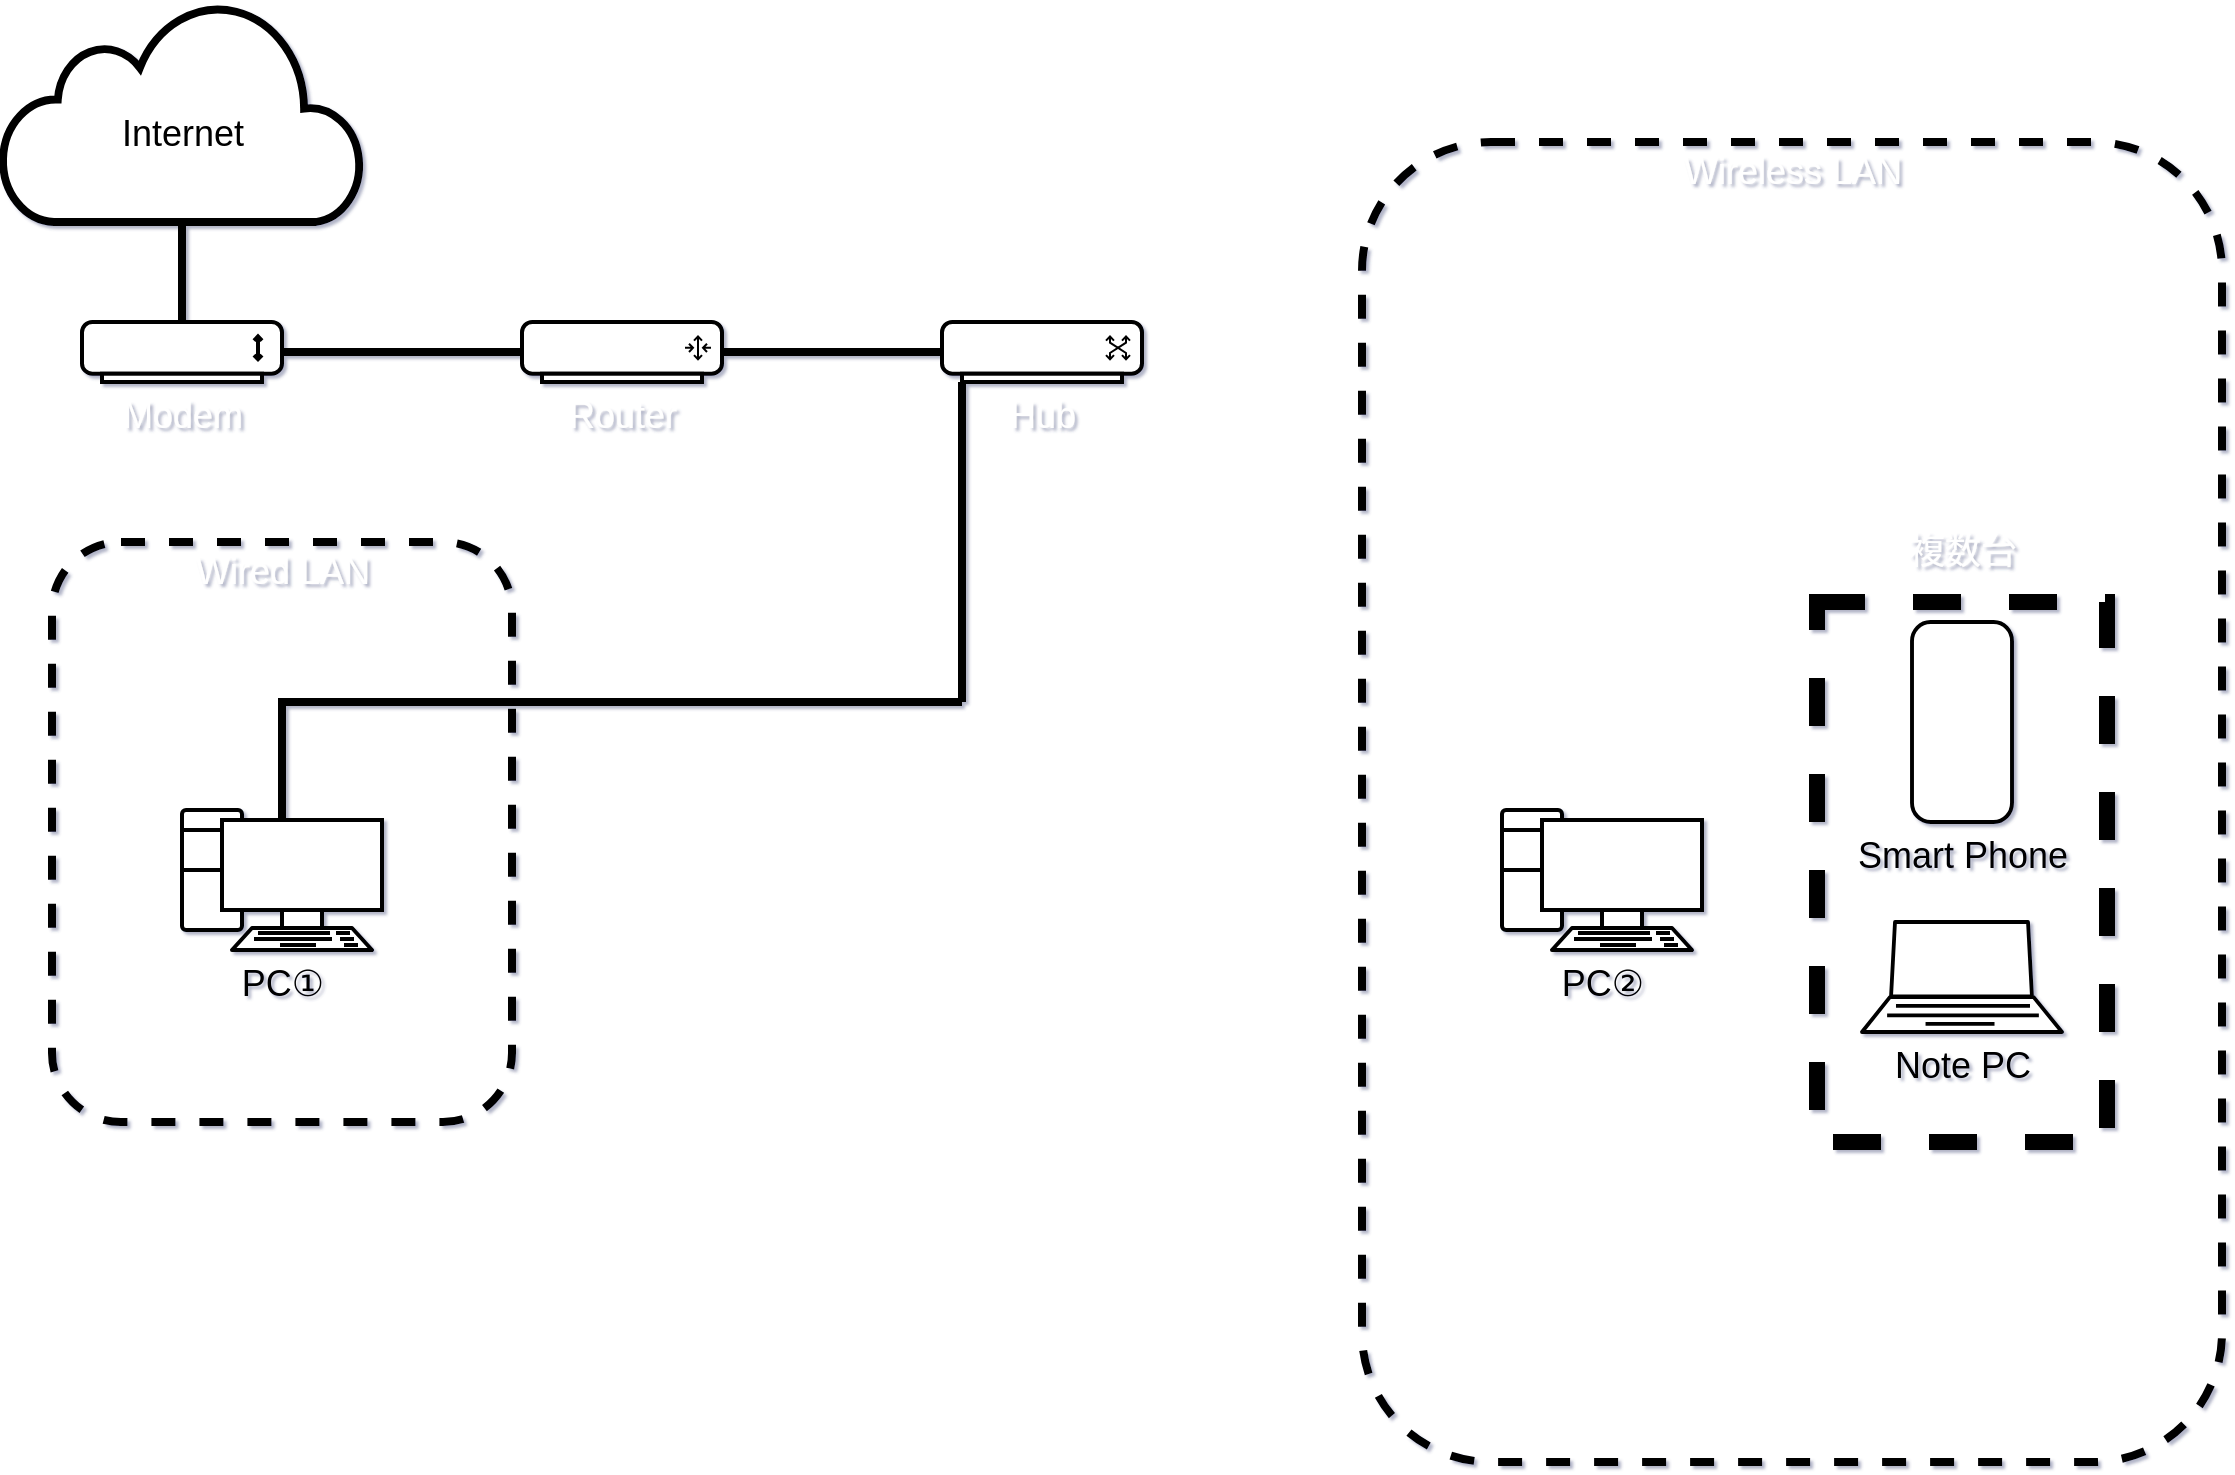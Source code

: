 <mxfile>
    <diagram id="7ZwBStHoHXOJQ8fZTxoX" name="ページ1">
        <mxGraphModel dx="1250" dy="790" grid="1" gridSize="10" guides="1" tooltips="1" connect="1" arrows="1" fold="1" page="1" pageScale="1" pageWidth="1169" pageHeight="827" math="0" shadow="1">
            <root>
                <mxCell id="0"/>
                <mxCell id="1" parent="0"/>
                <mxCell id="40" value="" style="rounded=1;whiteSpace=wrap;html=1;dashed=1;labelBackgroundColor=none;fontFamily=Helvetica;fontSize=18;fontColor=#FFFFFF;strokeColor=#000000;strokeWidth=4;fillColor=none;gradientColor=none;" vertex="1" parent="1">
                    <mxGeometry x="45" y="280" width="230" height="290" as="geometry"/>
                </mxCell>
                <mxCell id="38" value="" style="rounded=1;whiteSpace=wrap;html=1;dashed=1;labelBackgroundColor=none;fontFamily=Helvetica;fontSize=18;fontColor=#FFFFFF;strokeColor=#000000;strokeWidth=4;fillColor=none;gradientColor=none;" vertex="1" parent="1">
                    <mxGeometry x="700" y="80" width="430" height="660" as="geometry"/>
                </mxCell>
                <mxCell id="2" value="&lt;font style=&quot;font-size: 18px&quot;&gt;Modem&lt;/font&gt;" style="verticalAlign=top;verticalLabelPosition=bottom;labelPosition=center;align=center;html=1;outlineConnect=0;gradientDirection=north;strokeWidth=2;shape=mxgraph.networks.modem;strokeColor=#000000;fontColor=#FFFFFF;" parent="1" vertex="1">
                    <mxGeometry x="60" y="170" width="100" height="30" as="geometry"/>
                </mxCell>
                <mxCell id="17" style="edgeStyle=none;shape=connector;rounded=1;html=1;exitX=1;exitY=0.5;exitDx=0;exitDy=0;exitPerimeter=0;labelBackgroundColor=default;fontFamily=Helvetica;fontSize=18;fontColor=#FFFFFF;endArrow=none;strokeColor=#000000;strokeWidth=4;entryX=0;entryY=0.5;entryDx=0;entryDy=0;entryPerimeter=0;" edge="1" parent="1" source="3" target="5">
                    <mxGeometry relative="1" as="geometry">
                        <mxPoint x="480" y="200" as="targetPoint"/>
                    </mxGeometry>
                </mxCell>
                <mxCell id="3" value="&lt;font style=&quot;font-size: 18px&quot;&gt;Router&lt;/font&gt;" style="verticalAlign=top;verticalLabelPosition=bottom;labelPosition=center;align=center;html=1;outlineConnect=0;gradientDirection=north;strokeWidth=2;shape=mxgraph.networks.router;strokeColor=#000000;fontColor=#FFFFFF;" parent="1" vertex="1">
                    <mxGeometry x="280" y="170" width="100" height="30" as="geometry"/>
                </mxCell>
                <mxCell id="4" value="&lt;font style=&quot;font-size: 18px&quot;&gt;&lt;br&gt;&lt;div style=&quot;text-align: justify&quot;&gt;&lt;span&gt;&lt;font color=&quot;#000000&quot;&gt;Internet&lt;/font&gt;&lt;/span&gt;&lt;/div&gt;&lt;/font&gt;" style="html=1;outlineConnect=0;gradientDirection=north;strokeWidth=2;shape=mxgraph.networks.cloud;strokeColor=#000000;fillColor=#FFFFFF;" parent="1" vertex="1">
                    <mxGeometry x="20" y="10" width="180" height="110" as="geometry"/>
                </mxCell>
                <mxCell id="5" value="&lt;font&gt;Hub&lt;/font&gt;" style="verticalAlign=top;verticalLabelPosition=bottom;labelPosition=center;align=center;html=1;outlineConnect=0;gradientDirection=north;strokeWidth=2;shape=mxgraph.networks.switch;fontSize=18;strokeColor=#000000;fontColor=#FFFFFF;" vertex="1" parent="1">
                    <mxGeometry x="490" y="170" width="100" height="30" as="geometry"/>
                </mxCell>
                <mxCell id="20" style="edgeStyle=none;shape=connector;rounded=1;html=1;entryX=0.1;entryY=1;entryDx=0;entryDy=0;entryPerimeter=0;labelBackgroundColor=default;fontFamily=Helvetica;fontSize=18;fontColor=#FFFFFF;endArrow=none;strokeColor=#000000;strokeWidth=4;" edge="1" parent="1" target="5">
                    <mxGeometry relative="1" as="geometry">
                        <mxPoint x="500" y="360" as="sourcePoint"/>
                    </mxGeometry>
                </mxCell>
                <mxCell id="26" style="edgeStyle=none;shape=connector;rounded=1;html=1;labelBackgroundColor=default;fontFamily=Helvetica;fontSize=18;fontColor=#FFFFFF;endArrow=none;strokeColor=#000000;strokeWidth=4;" edge="1" parent="1">
                    <mxGeometry relative="1" as="geometry">
                        <mxPoint x="500" y="360" as="targetPoint"/>
                        <mxPoint x="160" y="360" as="sourcePoint"/>
                    </mxGeometry>
                </mxCell>
                <mxCell id="27" style="edgeStyle=none;shape=connector;rounded=1;html=1;labelBackgroundColor=default;fontFamily=Helvetica;fontSize=18;fontColor=#FFFFFF;endArrow=none;strokeColor=#000000;strokeWidth=4;" edge="1" parent="1">
                    <mxGeometry relative="1" as="geometry">
                        <mxPoint x="160" y="358" as="targetPoint"/>
                        <mxPoint x="160" y="418" as="sourcePoint"/>
                    </mxGeometry>
                </mxCell>
                <mxCell id="10" value="PC①" style="verticalAlign=top;verticalLabelPosition=bottom;labelPosition=center;align=center;html=1;outlineConnect=0;gradientDirection=north;strokeWidth=2;shape=mxgraph.networks.pc;labelBackgroundColor=none;fontSize=18;strokeColor=#000000;" vertex="1" parent="1">
                    <mxGeometry x="110" y="414" width="100" height="70" as="geometry"/>
                </mxCell>
                <mxCell id="11" value="PC②" style="verticalAlign=top;verticalLabelPosition=bottom;labelPosition=center;align=center;html=1;outlineConnect=0;gradientDirection=north;strokeWidth=2;shape=mxgraph.networks.pc;labelBackgroundColor=none;fontSize=18;strokeColor=#000000;" vertex="1" parent="1">
                    <mxGeometry x="770" y="414" width="100" height="70" as="geometry"/>
                </mxCell>
                <mxCell id="13" value="" style="endArrow=none;html=1;fontSize=18;fontColor=#FFFFFF;entryX=0.5;entryY=1;entryDx=0;entryDy=0;entryPerimeter=0;strokeColor=#000000;strokeWidth=4;" edge="1" parent="1" source="2" target="4">
                    <mxGeometry width="50" height="50" relative="1" as="geometry">
                        <mxPoint x="450" y="400" as="sourcePoint"/>
                        <mxPoint x="500" y="350" as="targetPoint"/>
                    </mxGeometry>
                </mxCell>
                <mxCell id="14" value="" style="endArrow=none;html=1;fontSize=18;fontColor=#FFFFFF;strokeColor=#000000;strokeWidth=4;exitX=0;exitY=0.5;exitDx=0;exitDy=0;exitPerimeter=0;" edge="1" parent="1" source="3" target="2">
                    <mxGeometry width="50" height="50" relative="1" as="geometry">
                        <mxPoint x="120" y="180.0" as="sourcePoint"/>
                        <mxPoint x="120" y="130.0" as="targetPoint"/>
                    </mxGeometry>
                </mxCell>
                <mxCell id="21" style="edgeStyle=none;shape=connector;rounded=1;html=1;entryX=0.1;entryY=1;entryDx=0;entryDy=0;entryPerimeter=0;labelBackgroundColor=default;fontFamily=Helvetica;fontSize=18;fontColor=#FFFFFF;endArrow=none;strokeColor=#000000;strokeWidth=4;" edge="1" parent="1" target="5">
                    <mxGeometry relative="1" as="geometry">
                        <mxPoint x="500" y="360" as="sourcePoint"/>
                        <mxPoint x="500" y="200" as="targetPoint"/>
                    </mxGeometry>
                </mxCell>
                <mxCell id="34" value="Wired LAN" style="text;html=1;align=center;verticalAlign=middle;resizable=0;points=[];autosize=1;strokeColor=none;fillColor=none;fontSize=18;fontFamily=Helvetica;fontColor=#FFFFFF;" vertex="1" parent="1">
                    <mxGeometry x="110" y="280" width="100" height="30" as="geometry"/>
                </mxCell>
                <mxCell id="35" value="Wireless LAN" style="text;html=1;align=center;verticalAlign=middle;resizable=0;points=[];autosize=1;strokeColor=none;fillColor=none;fontSize=18;fontFamily=Helvetica;fontColor=#FFFFFF;" vertex="1" parent="1">
                    <mxGeometry x="855" y="80" width="120" height="30" as="geometry"/>
                </mxCell>
                <mxCell id="36" value="" style="group" vertex="1" connectable="0" parent="1">
                    <mxGeometry x="927.5" y="270" width="145" height="310" as="geometry"/>
                </mxCell>
                <mxCell id="12" value="Smart Phone" style="verticalAlign=top;verticalLabelPosition=bottom;labelPosition=center;align=center;html=1;outlineConnect=0;gradientDirection=north;strokeWidth=2;shape=mxgraph.networks.mobile;labelBackgroundColor=none;fontSize=18;strokeColor=#000000;" vertex="1" parent="36">
                    <mxGeometry x="47.5" y="50" width="50" height="100" as="geometry"/>
                </mxCell>
                <mxCell id="30" value="Note PC" style="verticalAlign=top;verticalLabelPosition=bottom;labelPosition=center;align=center;html=1;outlineConnect=0;gradientDirection=north;strokeWidth=2;shape=mxgraph.networks.laptop;labelBackgroundColor=none;fontFamily=Helvetica;fontSize=18;strokeColor=#000000;" vertex="1" parent="36">
                    <mxGeometry x="22.5" y="200" width="100" height="55" as="geometry"/>
                </mxCell>
                <mxCell id="31" value="" style="rounded=0;whiteSpace=wrap;html=1;labelBackgroundColor=none;fontFamily=Helvetica;fontSize=18;fontColor=#FFFFFF;strokeColor=#000000;fillColor=none;gradientColor=none;strokeWidth=8;dashed=1;" vertex="1" parent="36">
                    <mxGeometry y="40" width="145" height="270" as="geometry"/>
                </mxCell>
                <mxCell id="32" value="複数台" style="text;html=1;align=center;verticalAlign=middle;resizable=0;points=[];autosize=1;strokeColor=none;fillColor=none;fontSize=18;fontFamily=Helvetica;fontColor=#FFFFFF;container=1;" vertex="1" parent="36">
                    <mxGeometry x="37.5" width="70" height="30" as="geometry"/>
                </mxCell>
            </root>
        </mxGraphModel>
    </diagram>
</mxfile>